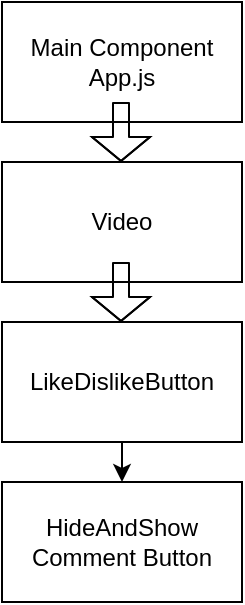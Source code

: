 <mxfile>
    <diagram id="fYjwsfiYxxBKeYVghvb4" name="Page-1">
        <mxGraphModel dx="665" dy="475" grid="1" gridSize="10" guides="1" tooltips="1" connect="1" arrows="1" fold="1" page="1" pageScale="1" pageWidth="850" pageHeight="1100" math="0" shadow="0">
            <root>
                <mxCell id="0"/>
                <mxCell id="1" parent="0"/>
                <mxCell id="2" value="Main Component&lt;br&gt;App.js" style="rounded=0;whiteSpace=wrap;html=1;" parent="1" vertex="1">
                    <mxGeometry x="110" y="60" width="120" height="60" as="geometry"/>
                </mxCell>
                <mxCell id="3" value="Video" style="rounded=0;whiteSpace=wrap;html=1;" parent="1" vertex="1">
                    <mxGeometry x="110" y="140" width="120" height="60" as="geometry"/>
                </mxCell>
                <mxCell id="8" value="" style="edgeStyle=none;html=1;" parent="1" source="4" target="5" edge="1">
                    <mxGeometry relative="1" as="geometry"/>
                </mxCell>
                <mxCell id="4" value="LikeDislikeButton" style="rounded=0;whiteSpace=wrap;html=1;" parent="1" vertex="1">
                    <mxGeometry x="110" y="220" width="120" height="60" as="geometry"/>
                </mxCell>
                <mxCell id="5" value="HideAndShow&lt;br&gt;Comment Button" style="rounded=0;whiteSpace=wrap;html=1;" parent="1" vertex="1">
                    <mxGeometry x="110" y="300" width="120" height="60" as="geometry"/>
                </mxCell>
                <mxCell id="6" value="" style="shape=flexArrow;endArrow=classic;html=1;width=8;endSize=3.67;" parent="1" edge="1">
                    <mxGeometry width="50" height="50" relative="1" as="geometry">
                        <mxPoint x="169.5" y="110" as="sourcePoint"/>
                        <mxPoint x="169.5" y="140" as="targetPoint"/>
                        <Array as="points">
                            <mxPoint x="169.5" y="150"/>
                        </Array>
                    </mxGeometry>
                </mxCell>
                <mxCell id="7" value="" style="shape=flexArrow;endArrow=classic;html=1;width=8;endSize=3.67;" parent="1" edge="1">
                    <mxGeometry width="50" height="50" relative="1" as="geometry">
                        <mxPoint x="169.5" y="190" as="sourcePoint"/>
                        <mxPoint x="169.5" y="220" as="targetPoint"/>
                        <Array as="points">
                            <mxPoint x="169.5" y="230"/>
                        </Array>
                    </mxGeometry>
                </mxCell>
            </root>
        </mxGraphModel>
    </diagram>
</mxfile>